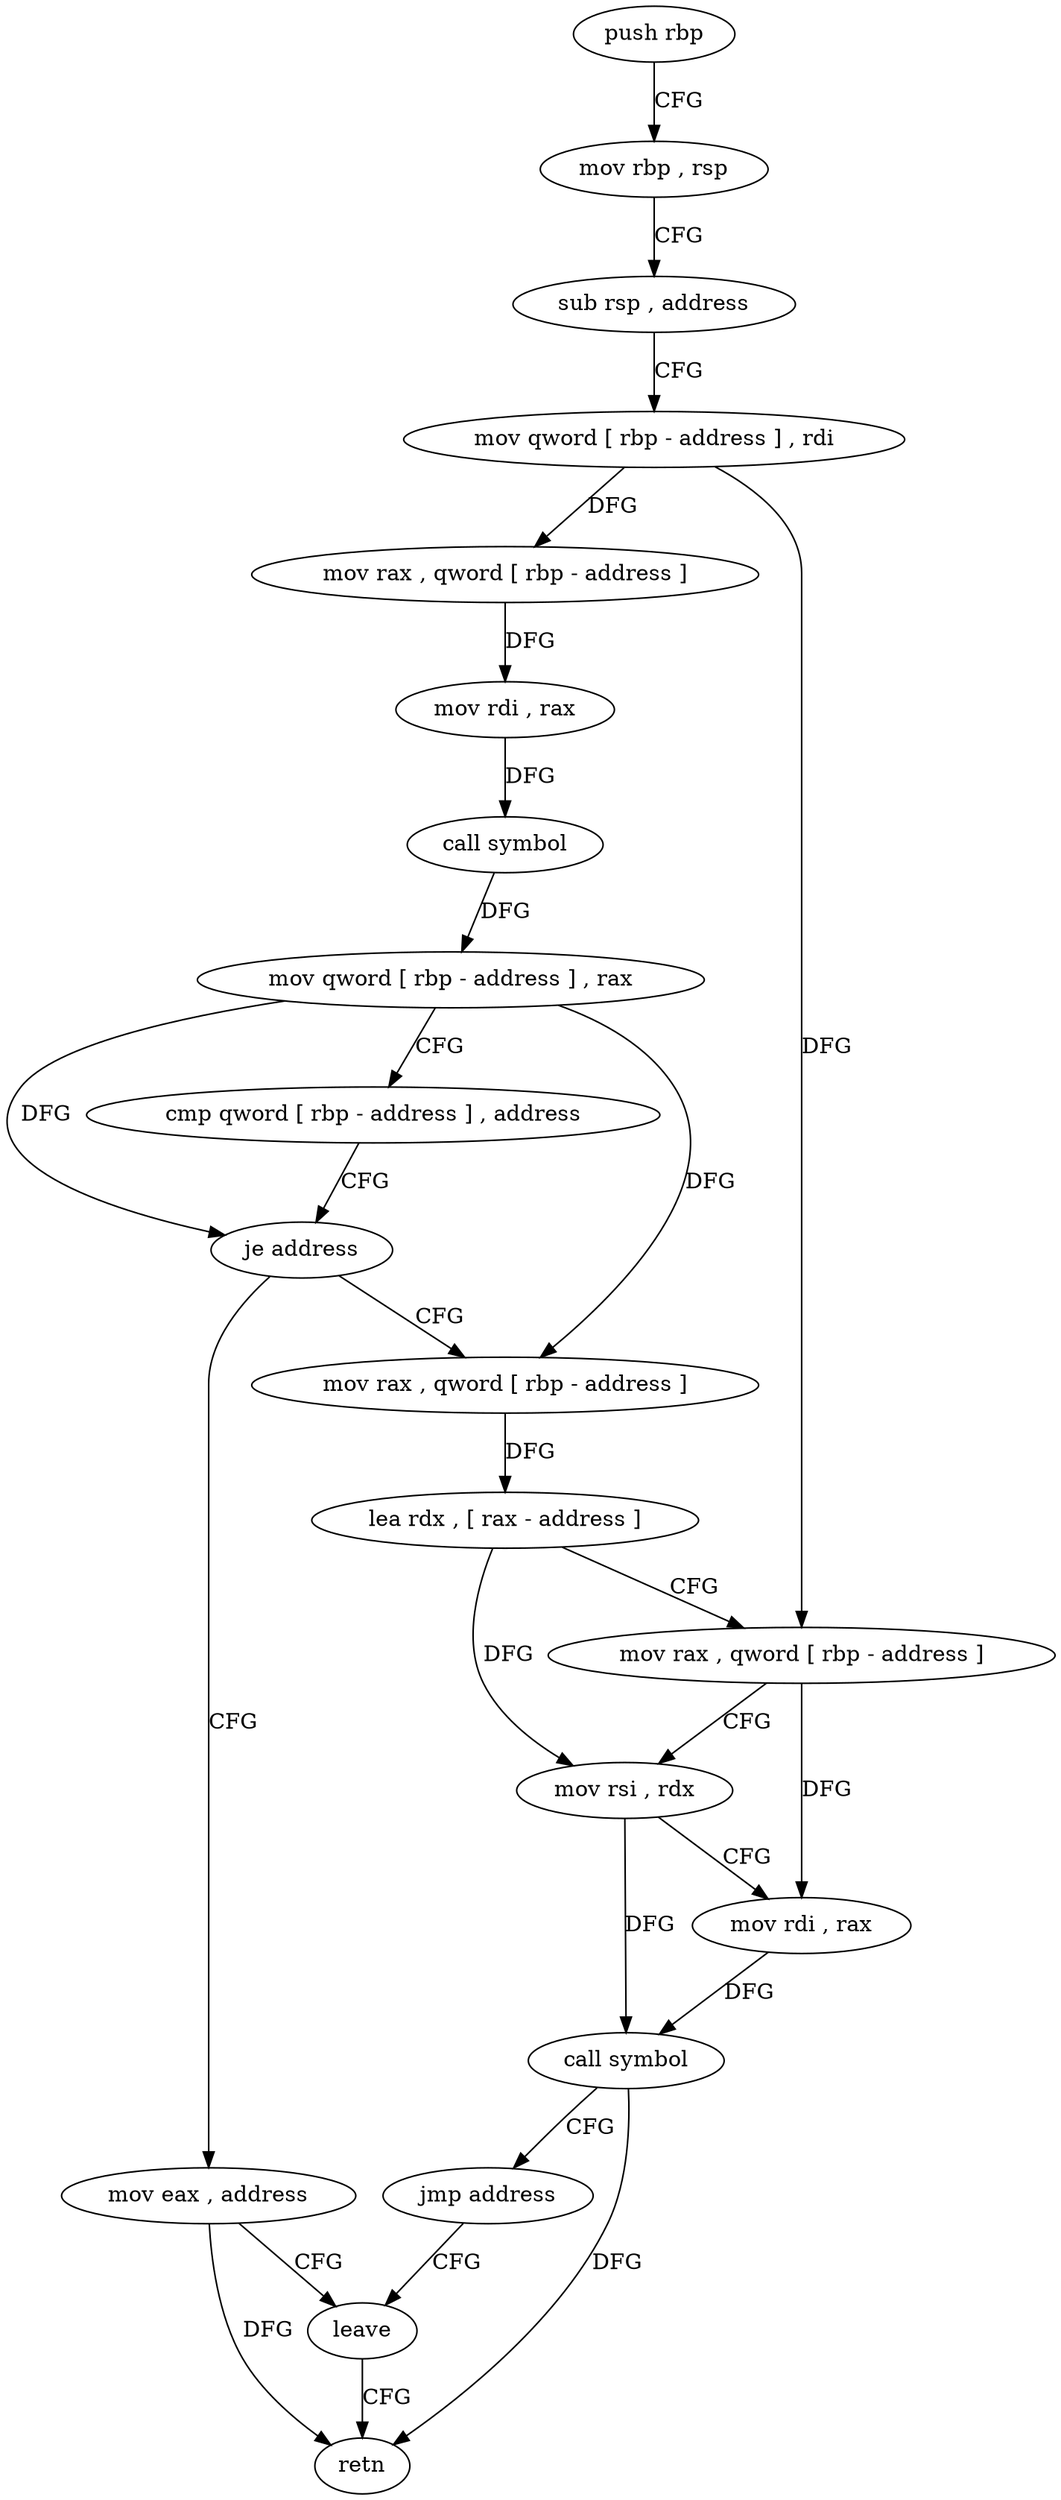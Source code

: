 digraph "func" {
"230913" [label = "push rbp" ]
"230914" [label = "mov rbp , rsp" ]
"230917" [label = "sub rsp , address" ]
"230921" [label = "mov qword [ rbp - address ] , rdi" ]
"230925" [label = "mov rax , qword [ rbp - address ]" ]
"230929" [label = "mov rdi , rax" ]
"230932" [label = "call symbol" ]
"230937" [label = "mov qword [ rbp - address ] , rax" ]
"230941" [label = "cmp qword [ rbp - address ] , address" ]
"230946" [label = "je address" ]
"230973" [label = "mov eax , address" ]
"230948" [label = "mov rax , qword [ rbp - address ]" ]
"230978" [label = "leave" ]
"230952" [label = "lea rdx , [ rax - address ]" ]
"230956" [label = "mov rax , qword [ rbp - address ]" ]
"230960" [label = "mov rsi , rdx" ]
"230963" [label = "mov rdi , rax" ]
"230966" [label = "call symbol" ]
"230971" [label = "jmp address" ]
"230979" [label = "retn" ]
"230913" -> "230914" [ label = "CFG" ]
"230914" -> "230917" [ label = "CFG" ]
"230917" -> "230921" [ label = "CFG" ]
"230921" -> "230925" [ label = "DFG" ]
"230921" -> "230956" [ label = "DFG" ]
"230925" -> "230929" [ label = "DFG" ]
"230929" -> "230932" [ label = "DFG" ]
"230932" -> "230937" [ label = "DFG" ]
"230937" -> "230941" [ label = "CFG" ]
"230937" -> "230946" [ label = "DFG" ]
"230937" -> "230948" [ label = "DFG" ]
"230941" -> "230946" [ label = "CFG" ]
"230946" -> "230973" [ label = "CFG" ]
"230946" -> "230948" [ label = "CFG" ]
"230973" -> "230978" [ label = "CFG" ]
"230973" -> "230979" [ label = "DFG" ]
"230948" -> "230952" [ label = "DFG" ]
"230978" -> "230979" [ label = "CFG" ]
"230952" -> "230956" [ label = "CFG" ]
"230952" -> "230960" [ label = "DFG" ]
"230956" -> "230960" [ label = "CFG" ]
"230956" -> "230963" [ label = "DFG" ]
"230960" -> "230963" [ label = "CFG" ]
"230960" -> "230966" [ label = "DFG" ]
"230963" -> "230966" [ label = "DFG" ]
"230966" -> "230971" [ label = "CFG" ]
"230966" -> "230979" [ label = "DFG" ]
"230971" -> "230978" [ label = "CFG" ]
}
